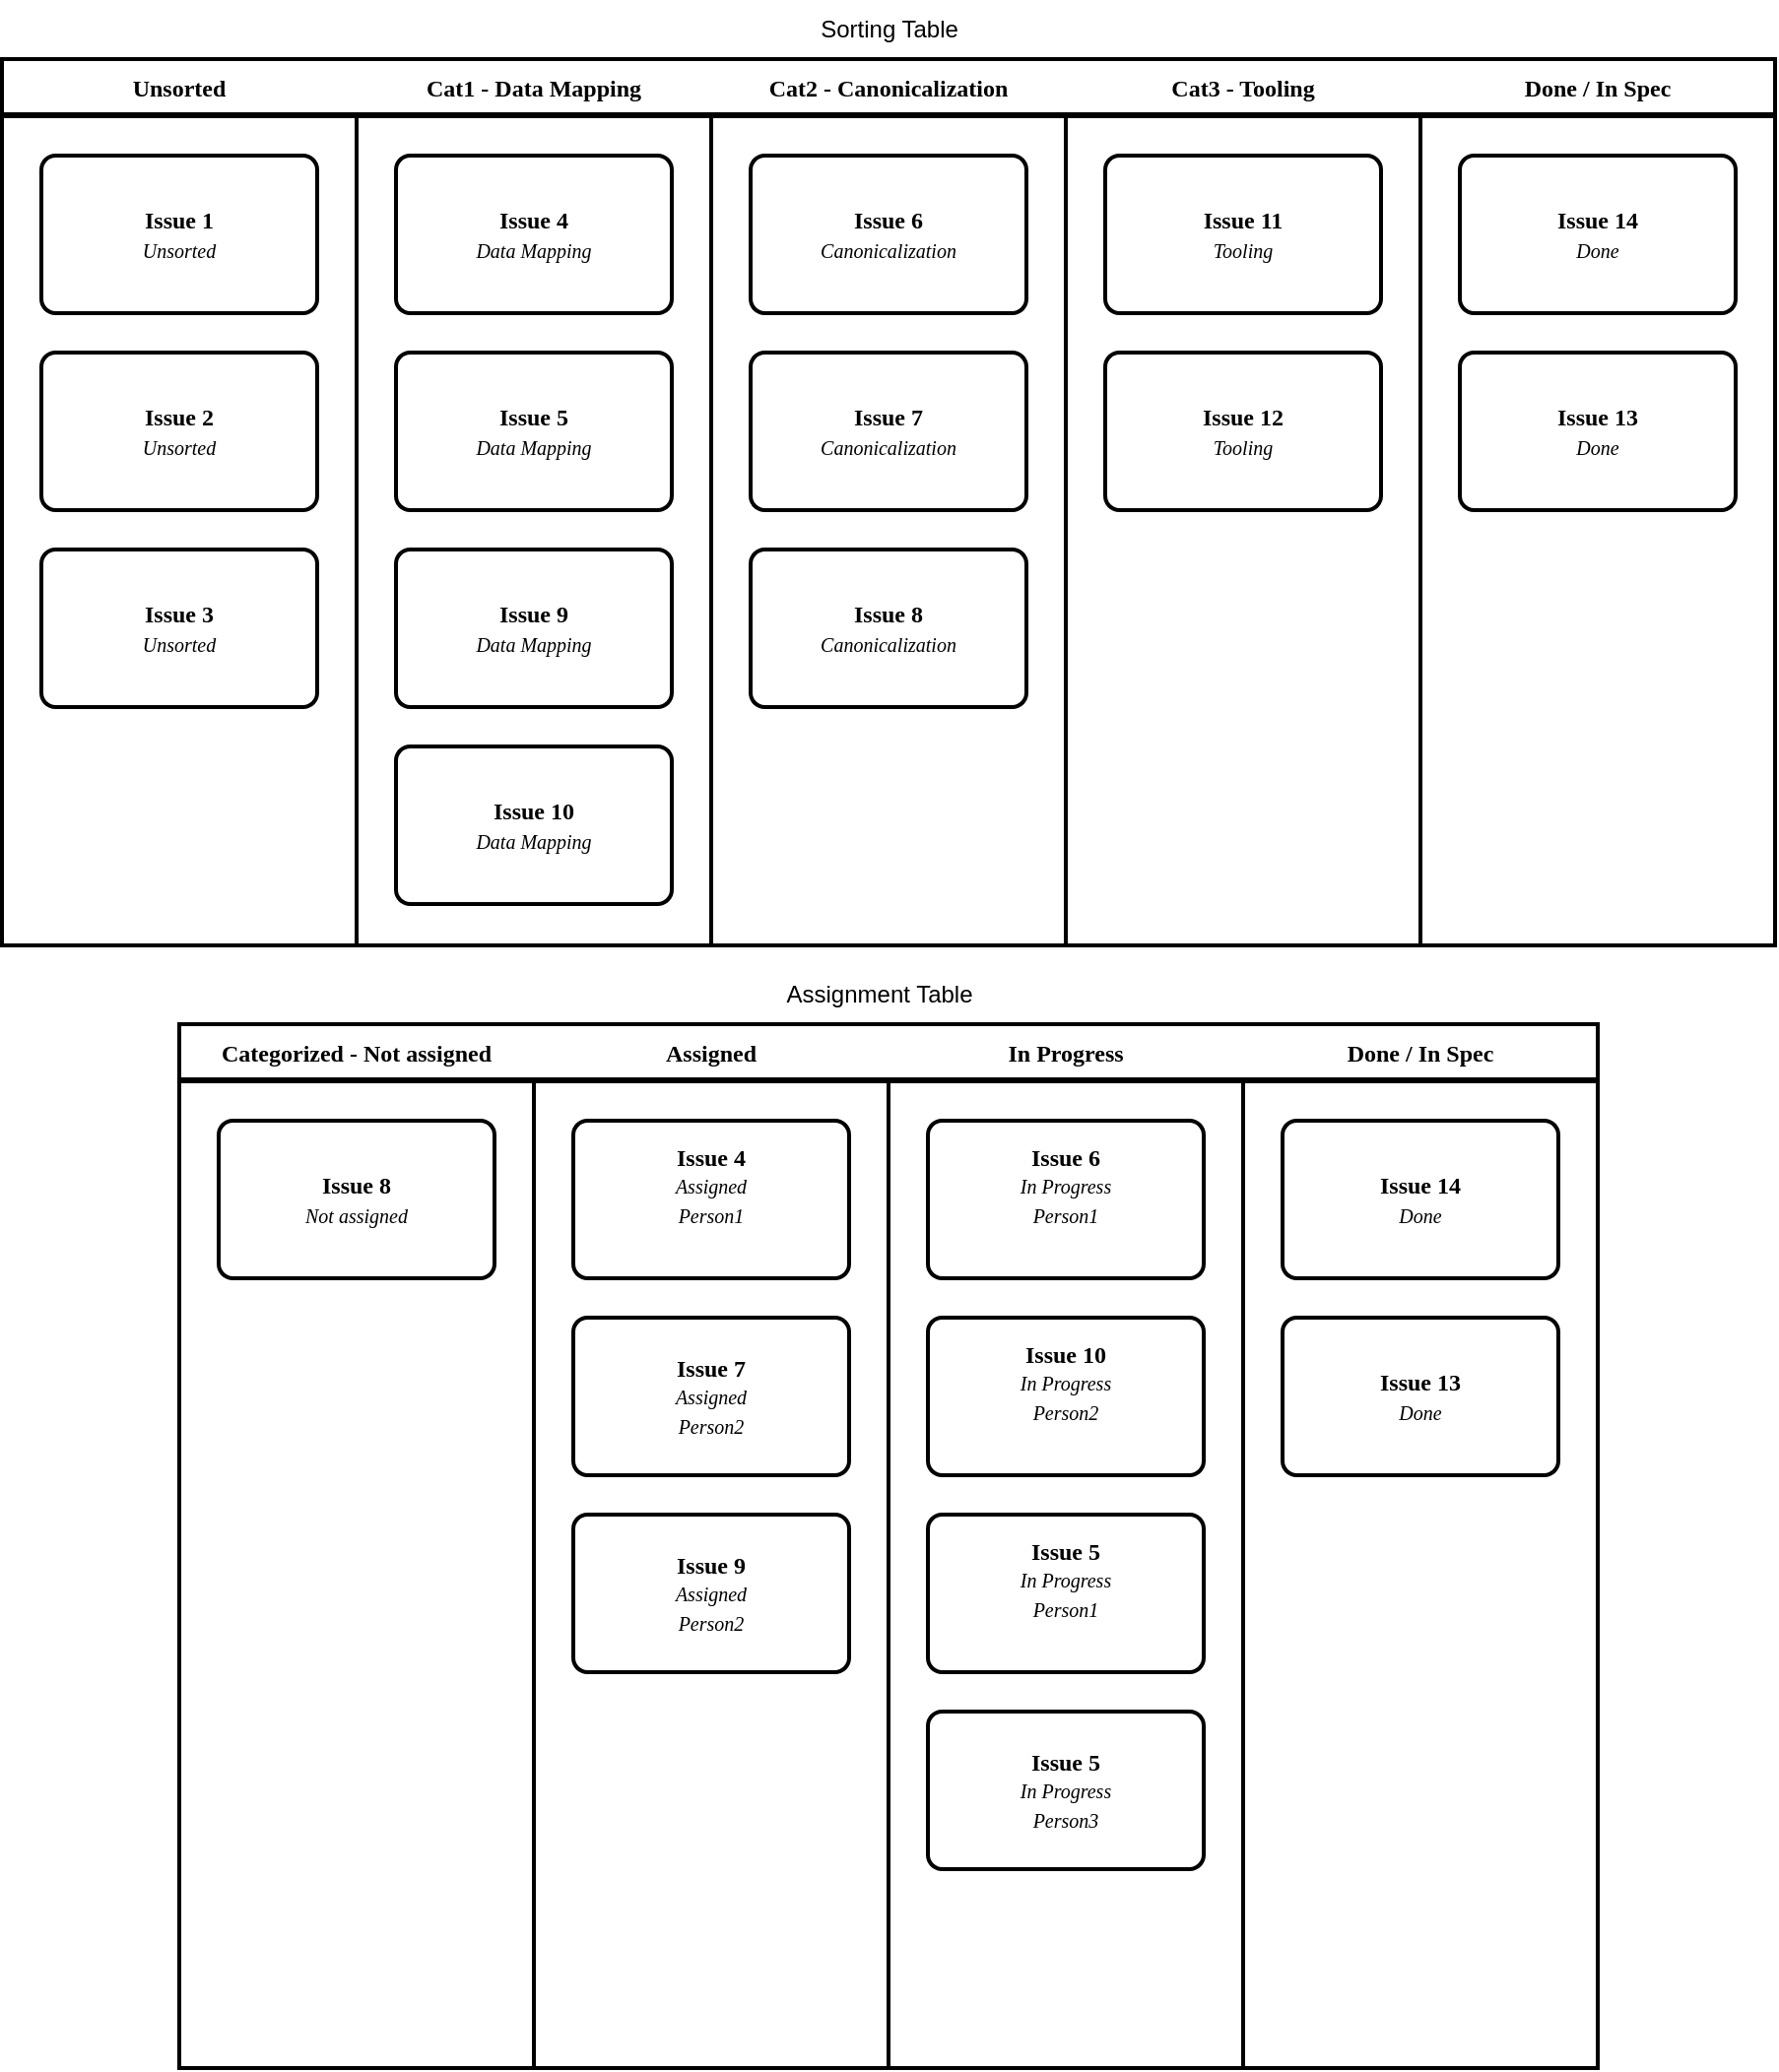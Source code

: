 <mxfile version="20.8.16" type="device" pages="2"><diagram id="wFE0QG_FPsp0jaGvCLVb" name="Kanban"><mxGraphModel dx="1570" dy="1084" grid="1" gridSize="10" guides="1" tooltips="1" connect="1" arrows="1" fold="1" page="1" pageScale="1" pageWidth="919" pageHeight="1080" math="0" shadow="0"><root><mxCell id="0"/><mxCell id="1" parent="0"/><mxCell id="_5mSTuPxr-ZiKRkBDSY7-1" value="" style="swimlane;fontStyle=2;childLayout=stackLayout;horizontal=1;startSize=28;horizontalStack=1;resizeParent=1;resizeParentMax=0;resizeLast=0;collapsible=0;marginBottom=0;swimlaneFillColor=none;fontFamily=Permanent Marker;fontSize=16;points=[];verticalAlign=top;stackBorder=0;resizable=1;strokeWidth=2;disableMultiStroke=1;rounded=0;" parent="1" vertex="1"><mxGeometry x="10" y="40" width="900" height="450" as="geometry"/></mxCell><object label="Unsorted" status="Unsorted&#10;" id="_5mSTuPxr-ZiKRkBDSY7-2"><mxCell style="swimlane;strokeWidth=2;fontFamily=Permanent Marker;html=0;startSize=1;verticalAlign=bottom;spacingBottom=5;points=[];childLayout=stackLayout;stackBorder=20;stackSpacing=20;resizeLast=0;resizeParent=1;horizontalStack=0;collapsible=0;strokeColor=default;fillStyle=solid;fillColor=#A0522D;rounded=1;" parent="_5mSTuPxr-ZiKRkBDSY7-1" vertex="1"><mxGeometry y="28" width="180" height="422" as="geometry"/></mxCell></object><object label="Issue 1&lt;br&gt;&lt;span style=&quot;font-weight: normal&quot;&gt;&lt;i&gt;&lt;font style=&quot;font-size: 10px&quot;&gt;%status%&lt;/font&gt;&lt;/i&gt;&lt;/span&gt;" placeholders="1" id="_5mSTuPxr-ZiKRkBDSY7-3"><mxCell style="whiteSpace=wrap;html=1;strokeWidth=2;fontStyle=1;spacingTop=0;rounded=1;arcSize=9;points=[];fontFamily=Permanent Marker;hachureGap=8;fillWeight=1;" parent="_5mSTuPxr-ZiKRkBDSY7-2" vertex="1"><mxGeometry x="20" y="21" width="140" height="80" as="geometry"/></mxCell></object><object label="Issue 2&lt;br&gt;&lt;span style=&quot;font-weight: normal&quot;&gt;&lt;i&gt;&lt;font style=&quot;font-size: 10px&quot;&gt;%status%&lt;/font&gt;&lt;/i&gt;&lt;/span&gt;" placeholders="1" id="_5mSTuPxr-ZiKRkBDSY7-4"><mxCell style="whiteSpace=wrap;html=1;strokeWidth=2;fontStyle=1;spacingTop=0;rounded=1;arcSize=9;points=[];fontFamily=Permanent Marker;hachureGap=8;fillWeight=1;" parent="_5mSTuPxr-ZiKRkBDSY7-2" vertex="1"><mxGeometry x="20" y="121" width="140" height="80" as="geometry"/></mxCell></object><object label="Issue 3&lt;br&gt;&lt;span style=&quot;font-weight: normal&quot;&gt;&lt;i&gt;&lt;font style=&quot;font-size: 10px&quot;&gt;%status%&lt;/font&gt;&lt;/i&gt;&lt;/span&gt;" placeholders="1" id="_5mSTuPxr-ZiKRkBDSY7-5"><mxCell style="whiteSpace=wrap;html=1;strokeWidth=2;fontStyle=1;spacingTop=0;rounded=1;arcSize=9;points=[];fontFamily=Permanent Marker;hachureGap=8;fillWeight=1;" parent="_5mSTuPxr-ZiKRkBDSY7-2" vertex="1"><mxGeometry x="20" y="221" width="140" height="80" as="geometry"/></mxCell></object><object label="Cat1 - Data Mapping" status="Data Mapping" id="_5mSTuPxr-ZiKRkBDSY7-6"><mxCell style="swimlane;strokeWidth=2;fontFamily=Permanent Marker;html=0;startSize=1;verticalAlign=bottom;spacingBottom=5;points=[];childLayout=stackLayout;stackBorder=20;stackSpacing=20;resizeLast=0;resizeParent=1;horizontalStack=0;collapsible=0;strokeColor=default;fillStyle=solid;fillColor=#006600;rounded=1;" parent="_5mSTuPxr-ZiKRkBDSY7-1" vertex="1"><mxGeometry x="180" y="28" width="180" height="422" as="geometry"/></mxCell></object><object label="Issue 4&lt;br&gt;&lt;span style=&quot;font-weight: normal&quot;&gt;&lt;i&gt;&lt;font style=&quot;font-size: 10px&quot;&gt;%status%&lt;/font&gt;&lt;/i&gt;&lt;/span&gt;" placeholders="1" id="_5mSTuPxr-ZiKRkBDSY7-7"><mxCell style="whiteSpace=wrap;html=1;strokeWidth=2;fontStyle=1;spacingTop=0;rounded=1;arcSize=9;points=[];fontFamily=Permanent Marker;hachureGap=8;fillWeight=1;" parent="_5mSTuPxr-ZiKRkBDSY7-6" vertex="1"><mxGeometry x="20" y="21" width="140" height="80" as="geometry"/></mxCell></object><object label="Issue&amp;nbsp;5&lt;br&gt;&lt;span style=&quot;font-weight: normal&quot;&gt;&lt;i&gt;&lt;font style=&quot;font-size: 10px&quot;&gt;%status%&lt;/font&gt;&lt;/i&gt;&lt;/span&gt;" placeholders="1" id="_5mSTuPxr-ZiKRkBDSY7-8"><mxCell style="whiteSpace=wrap;html=1;strokeWidth=2;fontStyle=1;spacingTop=0;rounded=1;arcSize=9;points=[];fontFamily=Permanent Marker;hachureGap=8;fillWeight=1;" parent="_5mSTuPxr-ZiKRkBDSY7-6" vertex="1"><mxGeometry x="20" y="121" width="140" height="80" as="geometry"/></mxCell></object><object label="Issue 9&lt;br&gt;&lt;span style=&quot;font-weight: normal&quot;&gt;&lt;i&gt;&lt;font style=&quot;font-size: 10px&quot;&gt;%status%&lt;/font&gt;&lt;/i&gt;&lt;/span&gt;" placeholders="1" id="bnahrCHtq-wX4MNIQAaB-33"><mxCell style="whiteSpace=wrap;html=1;strokeWidth=2;fontStyle=1;spacingTop=0;rounded=1;arcSize=9;points=[];fontFamily=Permanent Marker;hachureGap=8;fillWeight=1;" parent="_5mSTuPxr-ZiKRkBDSY7-6" vertex="1"><mxGeometry x="20" y="221" width="140" height="80" as="geometry"/></mxCell></object><object label="Issue 10&lt;br&gt;&lt;span style=&quot;font-weight: normal&quot;&gt;&lt;i&gt;&lt;font style=&quot;font-size: 10px&quot;&gt;%status%&lt;/font&gt;&lt;/i&gt;&lt;/span&gt;" placeholders="1" id="bnahrCHtq-wX4MNIQAaB-37"><mxCell style="whiteSpace=wrap;html=1;strokeWidth=2;fontStyle=1;spacingTop=0;rounded=1;arcSize=9;points=[];fontFamily=Permanent Marker;hachureGap=8;fillWeight=1;" parent="_5mSTuPxr-ZiKRkBDSY7-6" vertex="1"><mxGeometry x="20" y="321" width="140" height="80" as="geometry"/></mxCell></object><object label="Cat2 - Canonicalization" status="Canonicalization" id="_5mSTuPxr-ZiKRkBDSY7-9"><mxCell style="swimlane;strokeWidth=2;fontFamily=Permanent Marker;html=0;startSize=1;verticalAlign=bottom;spacingBottom=5;points=[];childLayout=stackLayout;stackBorder=20;stackSpacing=20;resizeLast=0;resizeParent=1;horizontalStack=0;collapsible=0;strokeColor=default;fillStyle=solid;fillColor=#1BA1E2;rounded=1;" parent="_5mSTuPxr-ZiKRkBDSY7-1" vertex="1"><mxGeometry x="360" y="28" width="180" height="422" as="geometry"/></mxCell></object><object label="Issue&amp;nbsp;6&lt;br&gt;&lt;span style=&quot;font-weight: normal&quot;&gt;&lt;i&gt;&lt;font style=&quot;font-size: 10px&quot;&gt;%status%&lt;/font&gt;&lt;/i&gt;&lt;/span&gt;" placeholders="1" id="_5mSTuPxr-ZiKRkBDSY7-10"><mxCell style="whiteSpace=wrap;html=1;strokeWidth=2;fontStyle=1;spacingTop=0;rounded=1;arcSize=9;points=[];fontFamily=Permanent Marker;hachureGap=8;fillWeight=1;" parent="_5mSTuPxr-ZiKRkBDSY7-9" vertex="1"><mxGeometry x="20" y="21" width="140" height="80" as="geometry"/></mxCell></object><object label="Issue&amp;nbsp;7&lt;br&gt;&lt;span style=&quot;font-weight: normal&quot;&gt;&lt;i&gt;&lt;font style=&quot;font-size: 10px&quot;&gt;%status%&lt;/font&gt;&lt;/i&gt;&lt;/span&gt;" placeholders="1" id="_5mSTuPxr-ZiKRkBDSY7-11"><mxCell style="whiteSpace=wrap;html=1;strokeWidth=2;fontStyle=1;spacingTop=0;rounded=1;arcSize=9;points=[];fontFamily=Permanent Marker;hachureGap=8;fillWeight=1;" parent="_5mSTuPxr-ZiKRkBDSY7-9" vertex="1"><mxGeometry x="20" y="121" width="140" height="80" as="geometry"/></mxCell></object><object label="Issue&amp;nbsp;8&lt;br&gt;&lt;span style=&quot;font-weight: normal&quot;&gt;&lt;i&gt;&lt;font style=&quot;font-size: 10px&quot;&gt;%status%&lt;/font&gt;&lt;/i&gt;&lt;/span&gt;" placeholders="1" id="_5mSTuPxr-ZiKRkBDSY7-12"><mxCell style="whiteSpace=wrap;html=1;strokeWidth=2;fontStyle=1;spacingTop=0;rounded=1;arcSize=9;points=[];fontFamily=Permanent Marker;hachureGap=8;fillWeight=1;" parent="_5mSTuPxr-ZiKRkBDSY7-9" vertex="1"><mxGeometry x="20" y="221" width="140" height="80" as="geometry"/></mxCell></object><object label="Cat3 - Tooling" id="bnahrCHtq-wX4MNIQAaB-3"><mxCell style="swimlane;strokeWidth=2;fontFamily=Permanent Marker;html=0;startSize=1;verticalAlign=bottom;spacingBottom=5;points=[];childLayout=stackLayout;stackBorder=20;stackSpacing=20;resizeLast=0;resizeParent=1;horizontalStack=0;collapsible=0;strokeColor=default;fillStyle=solid;fillColor=#1BA1E2;rounded=1;" parent="_5mSTuPxr-ZiKRkBDSY7-1" vertex="1"><mxGeometry x="540" y="28" width="180" height="422" as="geometry"/></mxCell></object><object label="Issue 11&lt;br&gt;&lt;span style=&quot;font-weight: normal&quot;&gt;&lt;i&gt;&lt;font style=&quot;font-size: 10px&quot;&gt;%status%&lt;/font&gt;&lt;/i&gt;&lt;/span&gt;" placeholders="1" status="Tooling" id="XMFafAyl-_mI6MTU5gT9-3"><mxCell style="whiteSpace=wrap;html=1;strokeWidth=2;fontStyle=1;spacingTop=0;rounded=1;arcSize=9;points=[];fontFamily=Permanent Marker;hachureGap=8;fillWeight=1;" parent="bnahrCHtq-wX4MNIQAaB-3" vertex="1"><mxGeometry x="20" y="21" width="140" height="80" as="geometry"/></mxCell></object><object label="Issue 12&lt;br&gt;&lt;span style=&quot;font-weight: normal&quot;&gt;&lt;i&gt;&lt;font style=&quot;font-size: 10px&quot;&gt;%status%&lt;/font&gt;&lt;/i&gt;&lt;/span&gt;" placeholders="1" status="Tooling" id="XMFafAyl-_mI6MTU5gT9-10"><mxCell style="whiteSpace=wrap;html=1;strokeWidth=2;fontStyle=1;spacingTop=0;rounded=1;arcSize=9;points=[];fontFamily=Permanent Marker;hachureGap=8;fillWeight=1;" parent="bnahrCHtq-wX4MNIQAaB-3" vertex="1"><mxGeometry x="20" y="121" width="140" height="80" as="geometry"/></mxCell></object><object label="Done / In Spec" id="XMFafAyl-_mI6MTU5gT9-11"><mxCell style="swimlane;strokeWidth=2;fontFamily=Permanent Marker;html=0;startSize=1;verticalAlign=bottom;spacingBottom=5;points=[];childLayout=stackLayout;stackBorder=20;stackSpacing=20;resizeLast=0;resizeParent=1;horizontalStack=0;collapsible=0;strokeColor=default;fillStyle=solid;fillColor=#1BA1E2;rounded=1;" parent="_5mSTuPxr-ZiKRkBDSY7-1" vertex="1"><mxGeometry x="720" y="28" width="180" height="422" as="geometry"/></mxCell></object><object label="Issue 14&lt;br&gt;&lt;span style=&quot;font-weight: normal&quot;&gt;&lt;i&gt;&lt;font style=&quot;font-size: 10px&quot;&gt;%status%&lt;/font&gt;&lt;/i&gt;&lt;/span&gt;" placeholders="1" status="Done" id="XMFafAyl-_mI6MTU5gT9-12"><mxCell style="whiteSpace=wrap;html=1;strokeWidth=2;fontStyle=1;spacingTop=0;rounded=1;arcSize=9;points=[];fontFamily=Permanent Marker;hachureGap=8;fillWeight=1;" parent="XMFafAyl-_mI6MTU5gT9-11" vertex="1"><mxGeometry x="20" y="21" width="140" height="80" as="geometry"/></mxCell></object><object label="Issue 13&lt;br&gt;&lt;span style=&quot;font-weight: normal&quot;&gt;&lt;i&gt;&lt;font style=&quot;font-size: 10px&quot;&gt;%status%&lt;/font&gt;&lt;/i&gt;&lt;/span&gt;" placeholders="1" status="Done" id="XMFafAyl-_mI6MTU5gT9-13"><mxCell style="whiteSpace=wrap;html=1;strokeWidth=2;fontStyle=1;spacingTop=0;rounded=1;arcSize=9;points=[];fontFamily=Permanent Marker;hachureGap=8;fillWeight=1;" parent="XMFafAyl-_mI6MTU5gT9-11" vertex="1"><mxGeometry x="20" y="121" width="140" height="80" as="geometry"/></mxCell></object><mxCell id="bnahrCHtq-wX4MNIQAaB-14" value="Sorting Table" style="text;html=1;align=center;verticalAlign=middle;resizable=0;points=[];autosize=1;strokeColor=none;fillColor=none;rounded=1;" parent="1" vertex="1"><mxGeometry x="415" y="10" width="90" height="30" as="geometry"/></mxCell><mxCell id="bnahrCHtq-wX4MNIQAaB-15" value="" style="swimlane;fontStyle=2;childLayout=stackLayout;horizontal=1;startSize=28;horizontalStack=1;resizeParent=1;resizeParentMax=0;resizeLast=0;collapsible=0;marginBottom=0;swimlaneFillColor=none;fontFamily=Permanent Marker;fontSize=16;points=[];verticalAlign=top;stackBorder=0;resizable=1;strokeWidth=2;disableMultiStroke=1;rounded=0;" parent="1" vertex="1"><mxGeometry x="100" y="530" width="720" height="530" as="geometry"/></mxCell><object label="Categorized - Not assigned" status="Not assigned" id="bnahrCHtq-wX4MNIQAaB-16"><mxCell style="swimlane;strokeWidth=2;fontFamily=Permanent Marker;html=0;startSize=1;verticalAlign=bottom;spacingBottom=5;points=[];childLayout=stackLayout;stackBorder=20;stackSpacing=20;resizeLast=0;resizeParent=1;horizontalStack=0;collapsible=0;strokeColor=default;fillStyle=solid;fillColor=#A0522D;rounded=1;" parent="bnahrCHtq-wX4MNIQAaB-15" vertex="1"><mxGeometry y="28" width="180" height="502" as="geometry"/></mxCell></object><object label="Issue 8&lt;br&gt;&lt;span style=&quot;font-weight: normal&quot;&gt;&lt;i&gt;&lt;font style=&quot;font-size: 10px&quot;&gt;%status%&lt;/font&gt;&lt;/i&gt;&lt;/span&gt;" placeholders="1" id="bnahrCHtq-wX4MNIQAaB-18"><mxCell style="whiteSpace=wrap;html=1;strokeWidth=2;fontStyle=1;spacingTop=0;rounded=1;arcSize=9;points=[];fontFamily=Permanent Marker;hachureGap=8;fillWeight=1;" parent="bnahrCHtq-wX4MNIQAaB-16" vertex="1"><mxGeometry x="20" y="21" width="140" height="80" as="geometry"/></mxCell></object><object label="Assigned" status="Assigned" Person="" id="bnahrCHtq-wX4MNIQAaB-20"><mxCell style="swimlane;strokeWidth=2;fontFamily=Permanent Marker;html=0;startSize=1;verticalAlign=bottom;spacingBottom=5;points=[];childLayout=stackLayout;stackBorder=20;stackSpacing=20;resizeLast=0;resizeParent=1;horizontalStack=0;collapsible=0;strokeColor=default;fillStyle=solid;fillColor=#006600;rounded=1;perimeterSpacing=0;" parent="bnahrCHtq-wX4MNIQAaB-15" vertex="1"><mxGeometry x="180" y="28" width="180" height="502" as="geometry"/></mxCell></object><object label="Issue 4&lt;br&gt;&lt;span style=&quot;font-weight: normal&quot;&gt;&lt;i&gt;&lt;font style=&quot;font-size: 10px&quot;&gt;%status%&lt;br&gt;%Person%&lt;br&gt;&lt;/font&gt;&lt;/i&gt;&lt;/span&gt;" placeholders="1" Person="Person1&#10;" id="bnahrCHtq-wX4MNIQAaB-21"><mxCell style="whiteSpace=wrap;html=1;strokeWidth=2;fontStyle=1;spacingTop=0;rounded=1;arcSize=9;points=[];fontFamily=Permanent Marker;hachureGap=8;fillWeight=1;" parent="bnahrCHtq-wX4MNIQAaB-20" vertex="1"><mxGeometry x="20" y="21" width="140" height="80" as="geometry"/></mxCell></object><object label="Issue 7&lt;br&gt;&lt;span style=&quot;font-weight: normal&quot;&gt;&lt;i&gt;&lt;font style=&quot;font-size: 10px&quot;&gt;%status%&lt;br&gt;%Person%&lt;br&gt;&lt;/font&gt;&lt;/i&gt;&lt;/span&gt;" placeholders="1" Person="Person2" id="bnahrCHtq-wX4MNIQAaB-22"><mxCell style="whiteSpace=wrap;html=1;strokeWidth=2;fontStyle=1;spacingTop=0;rounded=1;arcSize=9;points=[];fontFamily=Permanent Marker;hachureGap=8;fillWeight=1;" parent="bnahrCHtq-wX4MNIQAaB-20" vertex="1"><mxGeometry x="20" y="121" width="140" height="80" as="geometry"/></mxCell></object><object label="Issue 9&lt;br&gt;&lt;span style=&quot;font-weight: normal&quot;&gt;&lt;i&gt;&lt;font style=&quot;font-size: 10px&quot;&gt;%status%&lt;br&gt;%Person%&lt;br&gt;&lt;/font&gt;&lt;/i&gt;&lt;/span&gt;" placeholders="1" Person="Person2" id="bnahrCHtq-wX4MNIQAaB-34"><mxCell style="whiteSpace=wrap;html=1;strokeWidth=2;fontStyle=1;spacingTop=0;rounded=1;arcSize=9;points=[];fontFamily=Permanent Marker;hachureGap=8;fillWeight=1;" parent="bnahrCHtq-wX4MNIQAaB-20" vertex="1"><mxGeometry x="20" y="221" width="140" height="80" as="geometry"/></mxCell></object><object label="In Progress" status="In Progress" Person="" id="bnahrCHtq-wX4MNIQAaB-23"><mxCell style="swimlane;strokeWidth=2;fontFamily=Permanent Marker;html=0;startSize=1;verticalAlign=bottom;spacingBottom=5;points=[];childLayout=stackLayout;stackBorder=20;stackSpacing=20;resizeLast=0;resizeParent=1;horizontalStack=0;collapsible=0;strokeColor=default;fillStyle=solid;fillColor=#1BA1E2;rounded=1;" parent="bnahrCHtq-wX4MNIQAaB-15" vertex="1"><mxGeometry x="360" y="28" width="180" height="502" as="geometry"/></mxCell></object><object label="Issue&amp;nbsp;6&lt;br&gt;&lt;span style=&quot;font-weight: normal&quot;&gt;&lt;i&gt;&lt;font style=&quot;font-size: 10px&quot;&gt;%status%&lt;br&gt;%Person%&lt;br&gt;&lt;/font&gt;&lt;/i&gt;&lt;/span&gt;" placeholders="1" Person="Person1&#10;" id="bnahrCHtq-wX4MNIQAaB-24"><mxCell style="whiteSpace=wrap;html=1;strokeWidth=2;fontStyle=1;spacingTop=0;rounded=1;arcSize=9;points=[];fontFamily=Permanent Marker;hachureGap=8;fillWeight=1;" parent="bnahrCHtq-wX4MNIQAaB-23" vertex="1"><mxGeometry x="20" y="21" width="140" height="80" as="geometry"/></mxCell></object><object label="Issue 10&lt;br&gt;&lt;span style=&quot;font-weight: normal&quot;&gt;&lt;i&gt;&lt;font style=&quot;font-size: 10px&quot;&gt;%status%&lt;br&gt;%Person%&lt;br&gt;&lt;/font&gt;&lt;/i&gt;&lt;/span&gt;" placeholders="1" Person="Person2&#10;" id="bnahrCHtq-wX4MNIQAaB-35"><mxCell style="whiteSpace=wrap;html=1;strokeWidth=2;fontStyle=1;spacingTop=0;rounded=1;arcSize=9;points=[];fontFamily=Permanent Marker;hachureGap=8;fillWeight=1;" parent="bnahrCHtq-wX4MNIQAaB-23" vertex="1"><mxGeometry x="20" y="121" width="140" height="80" as="geometry"/></mxCell></object><object label="Issue 5&lt;br&gt;&lt;span style=&quot;font-weight: normal&quot;&gt;&lt;i&gt;&lt;font style=&quot;font-size: 10px&quot;&gt;%status%&lt;br&gt;%Person%&lt;br&gt;&lt;/font&gt;&lt;/i&gt;&lt;/span&gt;" placeholders="1" Person="Person1&#10;" id="bnahrCHtq-wX4MNIQAaB-36"><mxCell style="whiteSpace=wrap;html=1;strokeWidth=2;fontStyle=1;spacingTop=0;rounded=1;arcSize=9;points=[];fontFamily=Permanent Marker;hachureGap=8;fillWeight=1;" parent="bnahrCHtq-wX4MNIQAaB-23" vertex="1"><mxGeometry x="20" y="221" width="140" height="80" as="geometry"/></mxCell></object><object label="Issue 5&lt;br&gt;&lt;span style=&quot;font-weight: normal&quot;&gt;&lt;i&gt;&lt;font style=&quot;font-size: 10px&quot;&gt;%status%&lt;br&gt;%Person%&lt;br&gt;&lt;/font&gt;&lt;/i&gt;&lt;/span&gt;" placeholders="1" Person="Person3" id="XMFafAyl-_mI6MTU5gT9-15"><mxCell style="whiteSpace=wrap;html=1;strokeWidth=2;fontStyle=1;spacingTop=0;rounded=1;arcSize=9;points=[];fontFamily=Permanent Marker;hachureGap=8;fillWeight=1;" parent="bnahrCHtq-wX4MNIQAaB-23" vertex="1"><mxGeometry x="20" y="321" width="140" height="80" as="geometry"/></mxCell></object><object label="Done / In Spec" id="bnahrCHtq-wX4MNIQAaB-27"><mxCell style="swimlane;strokeWidth=2;fontFamily=Permanent Marker;html=0;startSize=1;verticalAlign=bottom;spacingBottom=5;points=[];childLayout=stackLayout;stackBorder=20;stackSpacing=20;resizeLast=0;resizeParent=1;horizontalStack=0;collapsible=0;strokeColor=default;fillStyle=solid;fillColor=#1BA1E2;rounded=1;" parent="bnahrCHtq-wX4MNIQAaB-15" vertex="1"><mxGeometry x="540" y="28" width="180" height="502" as="geometry"/></mxCell></object><object label="Issue 14&lt;br&gt;&lt;span style=&quot;font-weight: normal&quot;&gt;&lt;i&gt;&lt;font style=&quot;font-size: 10px&quot;&gt;%status%&lt;/font&gt;&lt;/i&gt;&lt;/span&gt;" placeholders="1" status="Done" id="XMFafAyl-_mI6MTU5gT9-16"><mxCell style="whiteSpace=wrap;html=1;strokeWidth=2;fontStyle=1;spacingTop=0;rounded=1;arcSize=9;points=[];fontFamily=Permanent Marker;hachureGap=8;fillWeight=1;" parent="bnahrCHtq-wX4MNIQAaB-27" vertex="1"><mxGeometry x="20" y="21" width="140" height="80" as="geometry"/></mxCell></object><object label="Issue 13&lt;br&gt;&lt;span style=&quot;font-weight: normal&quot;&gt;&lt;i&gt;&lt;font style=&quot;font-size: 10px&quot;&gt;%status%&lt;/font&gt;&lt;/i&gt;&lt;/span&gt;" placeholders="1" status="Done" id="XMFafAyl-_mI6MTU5gT9-17"><mxCell style="whiteSpace=wrap;html=1;strokeWidth=2;fontStyle=1;spacingTop=0;rounded=1;arcSize=9;points=[];fontFamily=Permanent Marker;hachureGap=8;fillWeight=1;" parent="bnahrCHtq-wX4MNIQAaB-27" vertex="1"><mxGeometry x="20" y="121" width="140" height="80" as="geometry"/></mxCell></object><mxCell id="bnahrCHtq-wX4MNIQAaB-28" value="Assignment Table" style="text;html=1;align=center;verticalAlign=middle;resizable=0;points=[];autosize=1;strokeColor=none;fillColor=none;rounded=1;" parent="1" vertex="1"><mxGeometry x="395" y="500" width="120" height="30" as="geometry"/></mxCell></root></mxGraphModel></diagram><diagram id="vpyX57xqZwnOaFDzbV58" name="Lifecycle"><mxGraphModel dx="872" dy="602" grid="1" gridSize="10" guides="1" tooltips="1" connect="1" arrows="1" fold="1" page="1" pageScale="1" pageWidth="620" pageHeight="919" math="0" shadow="0"><root><mxCell id="0"/><mxCell id="1" parent="0"/><mxCell id="7y64bAXiO6-c11WOgLPb-4" value="" style="rounded=0;whiteSpace=wrap;html=1;dashed=1;fillColor=none;" parent="1" vertex="1"><mxGeometry x="240.5" y="230" width="180" height="367" as="geometry"/></mxCell><mxCell id="7y64bAXiO6-c11WOgLPb-3" value="" style="shape=corner;whiteSpace=wrap;html=1;rotation=90;dx=145;dy=150;fillColor=none;dashed=1;" parent="1" vertex="1"><mxGeometry x="265.46" y="-9.81" width="233.32" height="396.92" as="geometry"/></mxCell><mxCell id="r-B6i-50djL1fpMdeBkE-5" value="" style="edgeStyle=orthogonalEdgeStyle;rounded=1;orthogonalLoop=1;jettySize=auto;html=1;entryX=0.5;entryY=0;entryDx=0;entryDy=0;" parent="1" source="r-B6i-50djL1fpMdeBkE-1" target="r-B6i-50djL1fpMdeBkE-16" edge="1"><mxGeometry relative="1" as="geometry"><mxPoint x="335" y="204" as="targetPoint"/></mxGeometry></mxCell><mxCell id="r-B6i-50djL1fpMdeBkE-1" value="0. Issue Created" style="rounded=1;whiteSpace=wrap;html=1;" parent="1" vertex="1"><mxGeometry x="275" y="4" width="120" height="60" as="geometry"/></mxCell><mxCell id="r-B6i-50djL1fpMdeBkE-8" value="" style="edgeStyle=orthogonalEdgeStyle;rounded=1;orthogonalLoop=1;jettySize=auto;html=1;exitX=0.5;exitY=1;exitDx=0;exitDy=0;entryX=0.5;entryY=0;entryDx=0;entryDy=0;" parent="1" source="r-B6i-50djL1fpMdeBkE-1" target="r-B6i-50djL1fpMdeBkE-14" edge="1"><mxGeometry relative="1" as="geometry"><mxPoint x="255.0" y="124" as="sourcePoint"/><mxPoint x="165" y="204" as="targetPoint"/><Array as="points"><mxPoint x="335" y="130"/><mxPoint x="165" y="130"/></Array></mxGeometry></mxCell><mxCell id="r-B6i-50djL1fpMdeBkE-9" value="" style="edgeStyle=orthogonalEdgeStyle;rounded=1;orthogonalLoop=1;jettySize=auto;html=1;entryX=0.5;entryY=0;entryDx=0;entryDy=0;exitX=0.5;exitY=1;exitDx=0;exitDy=0;" parent="1" source="r-B6i-50djL1fpMdeBkE-1" edge="1"><mxGeometry relative="1" as="geometry"><mxPoint x="335" y="114" as="sourcePoint"/><mxPoint x="505" y="204" as="targetPoint"/><Array as="points"><mxPoint x="335" y="130"/><mxPoint x="505" y="130"/></Array></mxGeometry></mxCell><mxCell id="r-B6i-50djL1fpMdeBkE-21" style="edgeStyle=orthogonalEdgeStyle;rounded=1;orthogonalLoop=1;jettySize=auto;html=1;entryX=0;entryY=0.5;entryDx=0;entryDy=0;exitX=0;exitY=0.5;exitDx=0;exitDy=0;" parent="1" source="r-B6i-50djL1fpMdeBkE-14" target="r-B6i-50djL1fpMdeBkE-1" edge="1"><mxGeometry relative="1" as="geometry"><Array as="points"><mxPoint x="55" y="280"/><mxPoint x="55" y="34"/></Array></mxGeometry></mxCell><mxCell id="r-B6i-50djL1fpMdeBkE-14" value="2. Moved to UC Repo via Procedure (TBD)" style="rounded=1;whiteSpace=wrap;html=1;" parent="1" vertex="1"><mxGeometry x="105" y="250" width="120" height="60" as="geometry"/></mxCell><mxCell id="r-B6i-50djL1fpMdeBkE-20" style="edgeStyle=orthogonalEdgeStyle;rounded=1;orthogonalLoop=1;jettySize=auto;html=1;entryX=0.5;entryY=0;entryDx=0;entryDy=0;" parent="1" source="r-B6i-50djL1fpMdeBkE-16" target="r-B6i-50djL1fpMdeBkE-19" edge="1"><mxGeometry relative="1" as="geometry"/></mxCell><mxCell id="r-B6i-50djL1fpMdeBkE-16" value="4. Assigned" style="rounded=1;whiteSpace=wrap;html=1;" parent="1" vertex="1"><mxGeometry x="275.5" y="251" width="120" height="60" as="geometry"/></mxCell><mxCell id="r-B6i-50djL1fpMdeBkE-19" value="5. In Progress" style="rounded=1;whiteSpace=wrap;html=1;" parent="1" vertex="1"><mxGeometry x="275.5" y="391" width="120" height="60" as="geometry"/></mxCell><mxCell id="r-B6i-50djL1fpMdeBkE-22" value="UC Procedure" style="text;html=1;align=center;verticalAlign=middle;whiteSpace=wrap;rounded=1;fillColor=default;" parent="1" vertex="1"><mxGeometry y="164" width="110" height="20" as="geometry"/></mxCell><mxCell id="r-B6i-50djL1fpMdeBkE-23" value="Load Balancing&lt;br&gt;and Prioritisation" style="text;html=1;align=center;verticalAlign=middle;whiteSpace=wrap;rounded=1;fillColor=default;" parent="1" vertex="1"><mxGeometry x="280.5" y="326.5" width="110" height="40" as="geometry"/></mxCell><mxCell id="r-B6i-50djL1fpMdeBkE-25" style="edgeStyle=orthogonalEdgeStyle;rounded=1;orthogonalLoop=1;jettySize=auto;html=1;entryX=1;entryY=0.5;entryDx=0;entryDy=0;" parent="1" source="r-B6i-50djL1fpMdeBkE-24" target="r-B6i-50djL1fpMdeBkE-16" edge="1"><mxGeometry relative="1" as="geometry"><Array as="points"><mxPoint x="505" y="281"/></Array></mxGeometry></mxCell><mxCell id="r-B6i-50djL1fpMdeBkE-24" value="3. Analyzed&lt;br&gt;(split, clarified, refined)" style="rounded=1;whiteSpace=wrap;html=1;" parent="1" vertex="1"><mxGeometry x="445" y="204" width="120" height="60" as="geometry"/></mxCell><mxCell id="mViThRdcez2eaC1carNg-7" style="edgeStyle=orthogonalEdgeStyle;rounded=1;orthogonalLoop=1;jettySize=auto;html=1;entryX=0.5;entryY=0;entryDx=0;entryDy=0;" parent="1" source="r-B6i-50djL1fpMdeBkE-27" target="mViThRdcez2eaC1carNg-4" edge="1"><mxGeometry relative="1" as="geometry"/></mxCell><mxCell id="r-B6i-50djL1fpMdeBkE-27" value="6. In Editor's Draft" style="rounded=1;whiteSpace=wrap;html=1;" parent="1" vertex="1"><mxGeometry x="275.5" y="531" width="120" height="60" as="geometry"/></mxCell><mxCell id="r-B6i-50djL1fpMdeBkE-28" style="edgeStyle=orthogonalEdgeStyle;rounded=1;orthogonalLoop=1;jettySize=auto;html=1;entryX=0.5;entryY=0;entryDx=0;entryDy=0;exitX=0.5;exitY=1;exitDx=0;exitDy=0;" parent="1" source="r-B6i-50djL1fpMdeBkE-19" target="r-B6i-50djL1fpMdeBkE-27" edge="1"><mxGeometry relative="1" as="geometry"><mxPoint x="355.5" y="461" as="sourcePoint"/><mxPoint x="355.5" y="561" as="targetPoint"/></mxGeometry></mxCell><mxCell id="r-B6i-50djL1fpMdeBkE-29" value="9. In REC" style="rounded=1;whiteSpace=wrap;html=1;" parent="1" vertex="1"><mxGeometry x="395.5" y="731" width="120" height="60" as="geometry"/></mxCell><mxCell id="r-B6i-50djL1fpMdeBkE-31" value="Pull Request" style="text;html=1;align=center;verticalAlign=middle;whiteSpace=wrap;rounded=1;fillColor=default;" parent="1" vertex="1"><mxGeometry x="280.5" y="476" width="110" height="20" as="geometry"/></mxCell><mxCell id="mViThRdcez2eaC1carNg-1" value="8. In REC" style="rounded=1;whiteSpace=wrap;html=1;" parent="1" vertex="1"><mxGeometry x="155.5" y="731" width="120" height="60" as="geometry"/></mxCell><mxCell id="mViThRdcez2eaC1carNg-5" style="edgeStyle=orthogonalEdgeStyle;rounded=1;orthogonalLoop=1;jettySize=auto;html=1;entryX=0.5;entryY=0;entryDx=0;entryDy=0;" parent="1" source="mViThRdcez2eaC1carNg-4" target="r-B6i-50djL1fpMdeBkE-29" edge="1"><mxGeometry relative="1" as="geometry"/></mxCell><mxCell id="mViThRdcez2eaC1carNg-8" value="No" style="edgeLabel;html=1;align=center;verticalAlign=middle;resizable=0;points=[];rounded=1;" parent="mViThRdcez2eaC1carNg-5" vertex="1" connectable="0"><mxGeometry x="-0.859" y="-1" relative="1" as="geometry"><mxPoint x="9" y="-1" as="offset"/></mxGeometry></mxCell><mxCell id="mViThRdcez2eaC1carNg-6" style="edgeStyle=orthogonalEdgeStyle;rounded=1;orthogonalLoop=1;jettySize=auto;html=1;entryX=0.5;entryY=0;entryDx=0;entryDy=0;" parent="1" source="mViThRdcez2eaC1carNg-4" target="mViThRdcez2eaC1carNg-1" edge="1"><mxGeometry relative="1" as="geometry"/></mxCell><mxCell id="mViThRdcez2eaC1carNg-10" value="Yes" style="edgeLabel;html=1;align=center;verticalAlign=middle;resizable=0;points=[];rounded=1;" parent="mViThRdcez2eaC1carNg-6" vertex="1" connectable="0"><mxGeometry x="-0.786" relative="1" as="geometry"><mxPoint as="offset"/></mxGeometry></mxCell><mxCell id="mViThRdcez2eaC1carNg-4" value="7. Is &lt;br&gt;Assertion?" style="rhombus;whiteSpace=wrap;html=1;fillColor=default;rounded=1;" parent="1" vertex="1"><mxGeometry x="290.5" y="611" width="90" height="90" as="geometry"/></mxCell><mxCell id="mViThRdcez2eaC1carNg-11" value="1. Categorized" style="rhombus;whiteSpace=wrap;html=1;fillColor=default;rounded=1;" parent="1" vertex="1"><mxGeometry x="277.5" y="73" width="115" height="114" as="geometry"/></mxCell><mxCell id="SnQSTp9aFn6D-5yxgIUN-1" value="Sorting Table" style="text;html=1;align=center;verticalAlign=middle;resizable=0;points=[];autosize=1;strokeColor=none;fillColor=none;" parent="1" vertex="1"><mxGeometry x="475.0" y="43" width="90" height="30" as="geometry"/></mxCell><mxCell id="PNx3YxINf5lYrk12ZdnJ-1" value="Assignment Table" style="text;html=1;align=center;verticalAlign=middle;resizable=0;points=[];autosize=1;strokeColor=none;fillColor=none;" parent="1" vertex="1"><mxGeometry x="410.5" y="567" width="120" height="30" as="geometry"/></mxCell><mxCell id="wmpElSLzLd8d1ckns9g4-1" value="&lt;span style=&quot;color: rgb(0, 0, 0); font-family: Helvetica; font-size: 12px; font-style: normal; font-variant-ligatures: normal; font-variant-caps: normal; font-weight: 400; letter-spacing: normal; orphans: 2; text-align: center; text-indent: 0px; text-transform: none; widows: 2; word-spacing: 0px; -webkit-text-stroke-width: 0px; background-color: rgb(251, 251, 251); text-decoration-thickness: initial; text-decoration-style: initial; text-decoration-color: initial; float: none; display: inline !important;&quot;&gt;UC Relevant&lt;/span&gt;" style="text;whiteSpace=wrap;html=1;" parent="1" vertex="1"><mxGeometry x="197.5" y="107.87" width="80" height="20" as="geometry"/></mxCell><mxCell id="wmpElSLzLd8d1ckns9g4-2" value="&lt;span style=&quot;color: rgb(0, 0, 0); font-family: Helvetica; font-size: 12px; font-style: normal; font-variant-ligatures: normal; font-variant-caps: normal; font-weight: 400; letter-spacing: normal; orphans: 2; text-align: center; text-indent: 0px; text-transform: none; widows: 2; word-spacing: 0px; -webkit-text-stroke-width: 0px; background-color: rgb(251, 251, 251); text-decoration-thickness: initial; text-decoration-style: initial; text-decoration-color: initial; float: none; display: inline !important;&quot;&gt;UC&lt;/span&gt;" style="text;whiteSpace=wrap;html=1;" parent="1" vertex="1"><mxGeometry x="400.5" y="107.87" width="60" height="40" as="geometry"/></mxCell><mxCell id="wmpElSLzLd8d1ckns9g4-3" value="&lt;span style=&quot;color: rgb(0, 0, 0); font-family: Helvetica; font-size: 12px; font-style: normal; font-variant-ligatures: normal; font-variant-caps: normal; font-weight: 400; letter-spacing: normal; orphans: 2; text-align: center; text-indent: 0px; text-transform: none; widows: 2; word-spacing: 0px; -webkit-text-stroke-width: 0px; background-color: rgb(251, 251, 251); text-decoration-thickness: initial; text-decoration-style: initial; text-decoration-color: initial; float: none; display: inline !important;&quot;&gt;TF Internal&lt;/span&gt;" style="text;whiteSpace=wrap;html=1;" parent="1" vertex="1"><mxGeometry x="300.5" y="184" width="70" height="20" as="geometry"/></mxCell><mxCell id="vJ1MZShZGi8cIGRTToN4-3" value="Implemented and Tested" style="text;html=1;align=center;verticalAlign=middle;whiteSpace=wrap;rounded=1;fillColor=default;" vertex="1" parent="1"><mxGeometry x="160.5" y="671" width="110" height="40" as="geometry"/></mxCell></root></mxGraphModel></diagram></mxfile>